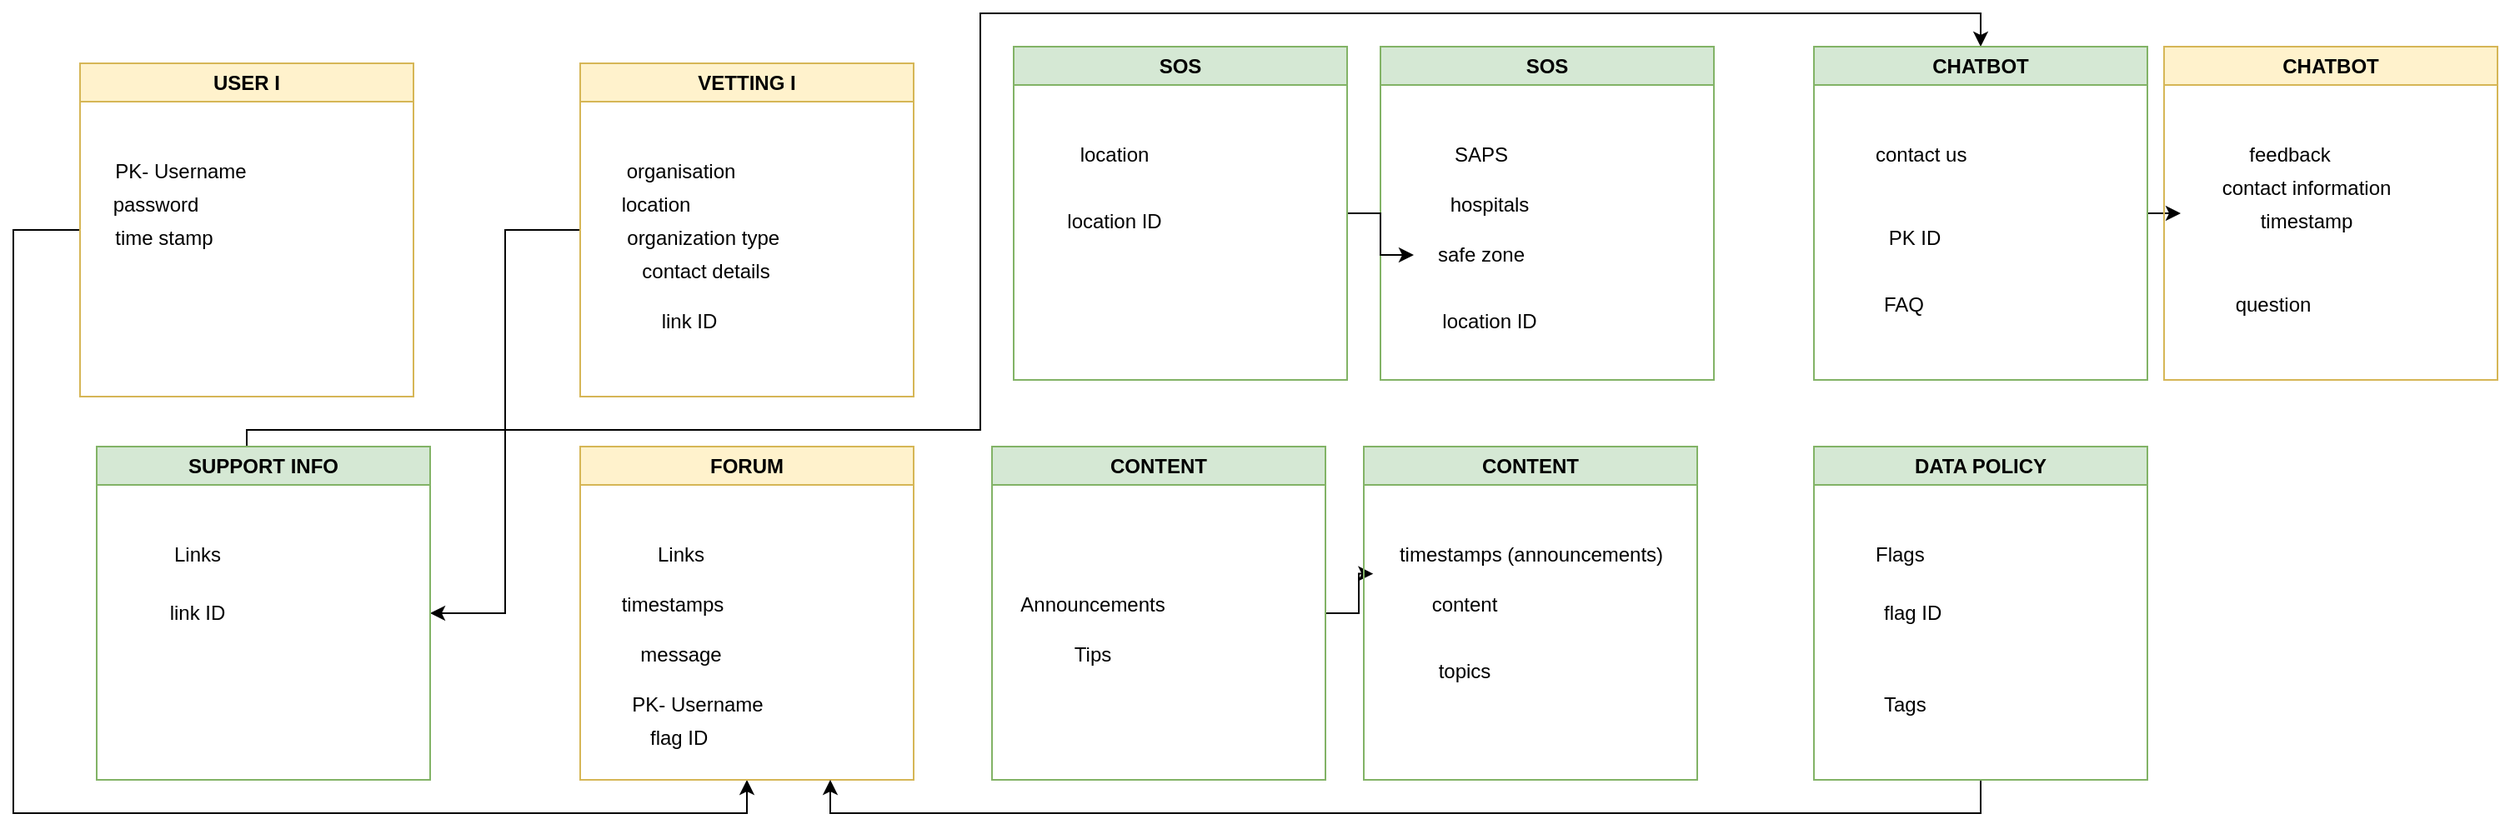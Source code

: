 <mxfile version="20.8.13" type="github">
  <diagram id="C5RBs43oDa-KdzZeNtuy" name="Page-1">
    <mxGraphModel dx="998" dy="508" grid="1" gridSize="10" guides="1" tooltips="1" connect="1" arrows="1" fold="1" page="1" pageScale="1" pageWidth="827" pageHeight="1169" math="0" shadow="0">
      <root>
        <mxCell id="WIyWlLk6GJQsqaUBKTNV-0" />
        <mxCell id="WIyWlLk6GJQsqaUBKTNV-1" parent="WIyWlLk6GJQsqaUBKTNV-0" />
        <mxCell id="6yo70VMg6lP2LdjrL4yp-57" style="edgeStyle=orthogonalEdgeStyle;rounded=0;orthogonalLoop=1;jettySize=auto;html=1;entryX=0.5;entryY=1;entryDx=0;entryDy=0;" parent="WIyWlLk6GJQsqaUBKTNV-1" source="6yo70VMg6lP2LdjrL4yp-1" target="6yo70VMg6lP2LdjrL4yp-25" edge="1">
          <mxGeometry relative="1" as="geometry">
            <Array as="points">
              <mxPoint x="40" y="180" />
              <mxPoint x="40" y="530" />
              <mxPoint x="480" y="530" />
            </Array>
          </mxGeometry>
        </mxCell>
        <mxCell id="6yo70VMg6lP2LdjrL4yp-1" value="USER I" style="swimlane;whiteSpace=wrap;html=1;fillColor=#fff2cc;strokeColor=#d6b656;" parent="WIyWlLk6GJQsqaUBKTNV-1" vertex="1">
          <mxGeometry x="80" y="80" width="200" height="200" as="geometry" />
        </mxCell>
        <mxCell id="6yo70VMg6lP2LdjrL4yp-2" value="PK- Username" style="text;html=1;align=center;verticalAlign=middle;resizable=0;points=[];autosize=1;strokeColor=none;fillColor=none;" parent="6yo70VMg6lP2LdjrL4yp-1" vertex="1">
          <mxGeometry x="10" y="50" width="100" height="30" as="geometry" />
        </mxCell>
        <mxCell id="6yo70VMg6lP2LdjrL4yp-3" value="time stamp" style="text;html=1;align=center;verticalAlign=middle;resizable=0;points=[];autosize=1;strokeColor=none;fillColor=none;" parent="6yo70VMg6lP2LdjrL4yp-1" vertex="1">
          <mxGeometry x="10" y="90" width="80" height="30" as="geometry" />
        </mxCell>
        <mxCell id="6yo70VMg6lP2LdjrL4yp-4" value="password" style="text;html=1;align=center;verticalAlign=middle;resizable=0;points=[];autosize=1;strokeColor=none;fillColor=none;" parent="6yo70VMg6lP2LdjrL4yp-1" vertex="1">
          <mxGeometry x="10" y="70" width="70" height="30" as="geometry" />
        </mxCell>
        <mxCell id="6yo70VMg6lP2LdjrL4yp-72" style="edgeStyle=orthogonalEdgeStyle;rounded=0;orthogonalLoop=1;jettySize=auto;html=1;entryX=1;entryY=0.5;entryDx=0;entryDy=0;" parent="WIyWlLk6GJQsqaUBKTNV-1" source="6yo70VMg6lP2LdjrL4yp-5" target="6yo70VMg6lP2LdjrL4yp-20" edge="1">
          <mxGeometry relative="1" as="geometry" />
        </mxCell>
        <mxCell id="6yo70VMg6lP2LdjrL4yp-5" value="VETTING I" style="swimlane;whiteSpace=wrap;html=1;fillColor=#fff2cc;strokeColor=#d6b656;" parent="WIyWlLk6GJQsqaUBKTNV-1" vertex="1">
          <mxGeometry x="380" y="80" width="200" height="200" as="geometry" />
        </mxCell>
        <mxCell id="6yo70VMg6lP2LdjrL4yp-6" value="organisation" style="text;html=1;align=center;verticalAlign=middle;resizable=0;points=[];autosize=1;strokeColor=none;fillColor=none;" parent="6yo70VMg6lP2LdjrL4yp-5" vertex="1">
          <mxGeometry x="15" y="50" width="90" height="30" as="geometry" />
        </mxCell>
        <mxCell id="6yo70VMg6lP2LdjrL4yp-7" value="organization type&amp;nbsp;" style="text;html=1;align=center;verticalAlign=middle;resizable=0;points=[];autosize=1;strokeColor=none;fillColor=none;" parent="6yo70VMg6lP2LdjrL4yp-5" vertex="1">
          <mxGeometry x="15" y="90" width="120" height="30" as="geometry" />
        </mxCell>
        <mxCell id="6yo70VMg6lP2LdjrL4yp-8" value="location" style="text;html=1;align=center;verticalAlign=middle;resizable=0;points=[];autosize=1;strokeColor=none;fillColor=none;" parent="6yo70VMg6lP2LdjrL4yp-5" vertex="1">
          <mxGeometry x="15" y="70" width="60" height="30" as="geometry" />
        </mxCell>
        <mxCell id="6yo70VMg6lP2LdjrL4yp-9" value="contact details" style="text;html=1;align=center;verticalAlign=middle;resizable=0;points=[];autosize=1;strokeColor=none;fillColor=none;" parent="6yo70VMg6lP2LdjrL4yp-5" vertex="1">
          <mxGeometry x="25" y="110" width="100" height="30" as="geometry" />
        </mxCell>
        <mxCell id="6yo70VMg6lP2LdjrL4yp-58" value="link ID" style="text;html=1;align=center;verticalAlign=middle;resizable=0;points=[];autosize=1;strokeColor=none;fillColor=none;" parent="6yo70VMg6lP2LdjrL4yp-5" vertex="1">
          <mxGeometry x="35" y="140" width="60" height="30" as="geometry" />
        </mxCell>
        <mxCell id="6yo70VMg6lP2LdjrL4yp-10" value="SOS" style="swimlane;whiteSpace=wrap;html=1;fillColor=#d5e8d4;strokeColor=#82b366;" parent="WIyWlLk6GJQsqaUBKTNV-1" vertex="1">
          <mxGeometry x="860" y="70" width="200" height="200" as="geometry" />
        </mxCell>
        <mxCell id="6yo70VMg6lP2LdjrL4yp-11" value="SAPS" style="text;html=1;align=center;verticalAlign=middle;resizable=0;points=[];autosize=1;strokeColor=none;fillColor=none;" parent="6yo70VMg6lP2LdjrL4yp-10" vertex="1">
          <mxGeometry x="30" y="50" width="60" height="30" as="geometry" />
        </mxCell>
        <mxCell id="6yo70VMg6lP2LdjrL4yp-13" value="hospitals" style="text;html=1;align=center;verticalAlign=middle;resizable=0;points=[];autosize=1;strokeColor=none;fillColor=none;" parent="6yo70VMg6lP2LdjrL4yp-10" vertex="1">
          <mxGeometry x="30" y="80" width="70" height="30" as="geometry" />
        </mxCell>
        <mxCell id="6yo70VMg6lP2LdjrL4yp-14" value="safe zone" style="text;html=1;align=center;verticalAlign=middle;resizable=0;points=[];autosize=1;strokeColor=none;fillColor=none;" parent="6yo70VMg6lP2LdjrL4yp-10" vertex="1">
          <mxGeometry x="20" y="110" width="80" height="30" as="geometry" />
        </mxCell>
        <mxCell id="6yo70VMg6lP2LdjrL4yp-62" value="location ID" style="text;html=1;align=center;verticalAlign=middle;resizable=0;points=[];autosize=1;strokeColor=none;fillColor=none;" parent="6yo70VMg6lP2LdjrL4yp-10" vertex="1">
          <mxGeometry x="25" y="150" width="80" height="30" as="geometry" />
        </mxCell>
        <mxCell id="6yo70VMg6lP2LdjrL4yp-63" value="" style="edgeStyle=orthogonalEdgeStyle;rounded=0;orthogonalLoop=1;jettySize=auto;html=1;" parent="WIyWlLk6GJQsqaUBKTNV-1" source="6yo70VMg6lP2LdjrL4yp-15" target="6yo70VMg6lP2LdjrL4yp-14" edge="1">
          <mxGeometry relative="1" as="geometry" />
        </mxCell>
        <mxCell id="6yo70VMg6lP2LdjrL4yp-15" value="SOS" style="swimlane;whiteSpace=wrap;html=1;fillColor=#d5e8d4;strokeColor=#82b366;" parent="WIyWlLk6GJQsqaUBKTNV-1" vertex="1">
          <mxGeometry x="640" y="70" width="200" height="200" as="geometry" />
        </mxCell>
        <mxCell id="6yo70VMg6lP2LdjrL4yp-16" value="location" style="text;html=1;align=center;verticalAlign=middle;resizable=0;points=[];autosize=1;strokeColor=none;fillColor=none;" parent="6yo70VMg6lP2LdjrL4yp-15" vertex="1">
          <mxGeometry x="30" y="50" width="60" height="30" as="geometry" />
        </mxCell>
        <mxCell id="6yo70VMg6lP2LdjrL4yp-61" value="location ID" style="text;html=1;align=center;verticalAlign=middle;resizable=0;points=[];autosize=1;strokeColor=none;fillColor=none;" parent="6yo70VMg6lP2LdjrL4yp-15" vertex="1">
          <mxGeometry x="20" y="90" width="80" height="30" as="geometry" />
        </mxCell>
        <mxCell id="6yo70VMg6lP2LdjrL4yp-55" style="edgeStyle=orthogonalEdgeStyle;rounded=0;orthogonalLoop=1;jettySize=auto;html=1;entryX=0.5;entryY=0;entryDx=0;entryDy=0;" parent="WIyWlLk6GJQsqaUBKTNV-1" source="6yo70VMg6lP2LdjrL4yp-20" target="6yo70VMg6lP2LdjrL4yp-37" edge="1">
          <mxGeometry relative="1" as="geometry">
            <Array as="points">
              <mxPoint x="180" y="300" />
              <mxPoint x="620" y="300" />
              <mxPoint x="620" y="50" />
              <mxPoint x="1220" y="50" />
            </Array>
          </mxGeometry>
        </mxCell>
        <mxCell id="6yo70VMg6lP2LdjrL4yp-20" value="SUPPORT INFO" style="swimlane;whiteSpace=wrap;html=1;fillColor=#d5e8d4;strokeColor=#82b366;" parent="WIyWlLk6GJQsqaUBKTNV-1" vertex="1">
          <mxGeometry x="90" y="310" width="200" height="200" as="geometry" />
        </mxCell>
        <mxCell id="6yo70VMg6lP2LdjrL4yp-21" value="Links" style="text;html=1;align=center;verticalAlign=middle;resizable=0;points=[];autosize=1;strokeColor=none;fillColor=none;" parent="6yo70VMg6lP2LdjrL4yp-20" vertex="1">
          <mxGeometry x="35" y="50" width="50" height="30" as="geometry" />
        </mxCell>
        <mxCell id="6yo70VMg6lP2LdjrL4yp-53" value="link ID" style="text;html=1;align=center;verticalAlign=middle;resizable=0;points=[];autosize=1;strokeColor=none;fillColor=none;" parent="6yo70VMg6lP2LdjrL4yp-20" vertex="1">
          <mxGeometry x="30" y="85" width="60" height="30" as="geometry" />
        </mxCell>
        <mxCell id="6yo70VMg6lP2LdjrL4yp-25" value="FORUM" style="swimlane;whiteSpace=wrap;html=1;fillColor=#fff2cc;strokeColor=#d6b656;" parent="WIyWlLk6GJQsqaUBKTNV-1" vertex="1">
          <mxGeometry x="380" y="310" width="200" height="200" as="geometry" />
        </mxCell>
        <mxCell id="6yo70VMg6lP2LdjrL4yp-26" value="Links" style="text;html=1;align=center;verticalAlign=middle;resizable=0;points=[];autosize=1;strokeColor=none;fillColor=none;" parent="6yo70VMg6lP2LdjrL4yp-25" vertex="1">
          <mxGeometry x="35" y="50" width="50" height="30" as="geometry" />
        </mxCell>
        <mxCell id="6yo70VMg6lP2LdjrL4yp-27" value="timestamps" style="text;html=1;align=center;verticalAlign=middle;resizable=0;points=[];autosize=1;strokeColor=none;fillColor=none;" parent="6yo70VMg6lP2LdjrL4yp-25" vertex="1">
          <mxGeometry x="15" y="80" width="80" height="30" as="geometry" />
        </mxCell>
        <mxCell id="6yo70VMg6lP2LdjrL4yp-28" value="message" style="text;html=1;align=center;verticalAlign=middle;resizable=0;points=[];autosize=1;strokeColor=none;fillColor=none;" parent="6yo70VMg6lP2LdjrL4yp-25" vertex="1">
          <mxGeometry x="25" y="110" width="70" height="30" as="geometry" />
        </mxCell>
        <mxCell id="6yo70VMg6lP2LdjrL4yp-56" value="PK- Username" style="text;html=1;align=center;verticalAlign=middle;resizable=0;points=[];autosize=1;strokeColor=none;fillColor=none;" parent="6yo70VMg6lP2LdjrL4yp-25" vertex="1">
          <mxGeometry x="20" y="140" width="100" height="30" as="geometry" />
        </mxCell>
        <mxCell id="6yo70VMg6lP2LdjrL4yp-68" value="flag ID" style="text;html=1;align=left;verticalAlign=middle;resizable=0;points=[];autosize=1;strokeColor=none;fillColor=none;" parent="6yo70VMg6lP2LdjrL4yp-25" vertex="1">
          <mxGeometry x="40" y="160" width="60" height="30" as="geometry" />
        </mxCell>
        <mxCell id="6yo70VMg6lP2LdjrL4yp-64" style="edgeStyle=orthogonalEdgeStyle;rounded=0;orthogonalLoop=1;jettySize=auto;html=1;entryX=-0.024;entryY=0.878;entryDx=0;entryDy=0;entryPerimeter=0;" parent="WIyWlLk6GJQsqaUBKTNV-1" source="6yo70VMg6lP2LdjrL4yp-29" target="6yo70VMg6lP2LdjrL4yp-34" edge="1">
          <mxGeometry relative="1" as="geometry" />
        </mxCell>
        <mxCell id="6yo70VMg6lP2LdjrL4yp-29" value="CONTENT" style="swimlane;whiteSpace=wrap;html=1;fillColor=#d5e8d4;strokeColor=#82b366;" parent="WIyWlLk6GJQsqaUBKTNV-1" vertex="1">
          <mxGeometry x="627" y="310" width="200" height="200" as="geometry" />
        </mxCell>
        <mxCell id="6yo70VMg6lP2LdjrL4yp-31" value="Announcements" style="text;html=1;align=center;verticalAlign=middle;resizable=0;points=[];autosize=1;strokeColor=none;fillColor=none;" parent="6yo70VMg6lP2LdjrL4yp-29" vertex="1">
          <mxGeometry x="5" y="80" width="110" height="30" as="geometry" />
        </mxCell>
        <mxCell id="6yo70VMg6lP2LdjrL4yp-32" value="Tips" style="text;html=1;align=center;verticalAlign=middle;resizable=0;points=[];autosize=1;strokeColor=none;fillColor=none;" parent="6yo70VMg6lP2LdjrL4yp-29" vertex="1">
          <mxGeometry x="35" y="110" width="50" height="30" as="geometry" />
        </mxCell>
        <mxCell id="6yo70VMg6lP2LdjrL4yp-33" value="CONTENT" style="swimlane;whiteSpace=wrap;html=1;fillColor=#d5e8d4;strokeColor=#82b366;" parent="WIyWlLk6GJQsqaUBKTNV-1" vertex="1">
          <mxGeometry x="850" y="310" width="200" height="200" as="geometry" />
        </mxCell>
        <mxCell id="6yo70VMg6lP2LdjrL4yp-34" value="timestamps (announcements)" style="text;html=1;align=center;verticalAlign=middle;resizable=0;points=[];autosize=1;strokeColor=none;fillColor=none;" parent="6yo70VMg6lP2LdjrL4yp-33" vertex="1">
          <mxGeometry x="10" y="50" width="180" height="30" as="geometry" />
        </mxCell>
        <mxCell id="6yo70VMg6lP2LdjrL4yp-35" value="content" style="text;html=1;align=center;verticalAlign=middle;resizable=0;points=[];autosize=1;strokeColor=none;fillColor=none;" parent="6yo70VMg6lP2LdjrL4yp-33" vertex="1">
          <mxGeometry x="30" y="80" width="60" height="30" as="geometry" />
        </mxCell>
        <mxCell id="6yo70VMg6lP2LdjrL4yp-65" value="topics" style="text;html=1;align=center;verticalAlign=middle;resizable=0;points=[];autosize=1;strokeColor=none;fillColor=none;" parent="6yo70VMg6lP2LdjrL4yp-33" vertex="1">
          <mxGeometry x="35" y="120" width="50" height="30" as="geometry" />
        </mxCell>
        <mxCell id="6yo70VMg6lP2LdjrL4yp-70" style="edgeStyle=orthogonalEdgeStyle;rounded=0;orthogonalLoop=1;jettySize=auto;html=1;" parent="WIyWlLk6GJQsqaUBKTNV-1" source="6yo70VMg6lP2LdjrL4yp-37" edge="1">
          <mxGeometry relative="1" as="geometry">
            <mxPoint x="1340" y="170" as="targetPoint" />
          </mxGeometry>
        </mxCell>
        <mxCell id="6yo70VMg6lP2LdjrL4yp-37" value="CHATBOT" style="swimlane;whiteSpace=wrap;html=1;fillColor=#d5e8d4;strokeColor=#82b366;align=center;" parent="WIyWlLk6GJQsqaUBKTNV-1" vertex="1">
          <mxGeometry x="1120" y="70" width="200" height="200" as="geometry" />
        </mxCell>
        <mxCell id="6yo70VMg6lP2LdjrL4yp-41" value="contact us" style="text;html=1;align=left;verticalAlign=middle;resizable=0;points=[];autosize=1;strokeColor=none;fillColor=none;" parent="6yo70VMg6lP2LdjrL4yp-37" vertex="1">
          <mxGeometry x="35" y="50" width="80" height="30" as="geometry" />
        </mxCell>
        <mxCell id="6yo70VMg6lP2LdjrL4yp-30" value="FAQ" style="text;html=1;align=left;verticalAlign=middle;resizable=0;points=[];autosize=1;strokeColor=none;fillColor=none;" parent="6yo70VMg6lP2LdjrL4yp-37" vertex="1">
          <mxGeometry x="40" y="140" width="50" height="30" as="geometry" />
        </mxCell>
        <mxCell id="6yo70VMg6lP2LdjrL4yp-54" value="PK ID" style="text;html=1;align=center;verticalAlign=middle;resizable=0;points=[];autosize=1;strokeColor=none;fillColor=none;" parent="6yo70VMg6lP2LdjrL4yp-37" vertex="1">
          <mxGeometry x="35" y="100" width="50" height="30" as="geometry" />
        </mxCell>
        <mxCell id="6yo70VMg6lP2LdjrL4yp-42" value="CHATBOT" style="swimlane;whiteSpace=wrap;html=1;fillColor=#fff2cc;strokeColor=#d6b656;" parent="WIyWlLk6GJQsqaUBKTNV-1" vertex="1">
          <mxGeometry x="1330" y="70" width="200" height="200" as="geometry" />
        </mxCell>
        <mxCell id="6yo70VMg6lP2LdjrL4yp-43" value="feedback" style="text;html=1;align=center;verticalAlign=middle;resizable=0;points=[];autosize=1;strokeColor=none;fillColor=none;" parent="6yo70VMg6lP2LdjrL4yp-42" vertex="1">
          <mxGeometry x="40" y="50" width="70" height="30" as="geometry" />
        </mxCell>
        <mxCell id="6yo70VMg6lP2LdjrL4yp-44" value="question" style="text;html=1;align=center;verticalAlign=middle;resizable=0;points=[];autosize=1;strokeColor=none;fillColor=none;" parent="6yo70VMg6lP2LdjrL4yp-42" vertex="1">
          <mxGeometry x="30" y="140" width="70" height="30" as="geometry" />
        </mxCell>
        <mxCell id="6yo70VMg6lP2LdjrL4yp-45" value="contact information" style="text;html=1;align=center;verticalAlign=middle;resizable=0;points=[];autosize=1;strokeColor=none;fillColor=none;" parent="6yo70VMg6lP2LdjrL4yp-42" vertex="1">
          <mxGeometry x="25" y="70" width="120" height="30" as="geometry" />
        </mxCell>
        <mxCell id="6yo70VMg6lP2LdjrL4yp-49" value="timestamp" style="text;html=1;align=center;verticalAlign=middle;resizable=0;points=[];autosize=1;strokeColor=none;fillColor=none;" parent="6yo70VMg6lP2LdjrL4yp-42" vertex="1">
          <mxGeometry x="45" y="90" width="80" height="30" as="geometry" />
        </mxCell>
        <mxCell id="6yo70VMg6lP2LdjrL4yp-69" style="edgeStyle=orthogonalEdgeStyle;rounded=0;orthogonalLoop=1;jettySize=auto;html=1;entryX=0.75;entryY=1;entryDx=0;entryDy=0;" parent="WIyWlLk6GJQsqaUBKTNV-1" source="6yo70VMg6lP2LdjrL4yp-50" target="6yo70VMg6lP2LdjrL4yp-25" edge="1">
          <mxGeometry relative="1" as="geometry">
            <Array as="points">
              <mxPoint x="1220" y="530" />
              <mxPoint x="530" y="530" />
            </Array>
          </mxGeometry>
        </mxCell>
        <mxCell id="6yo70VMg6lP2LdjrL4yp-50" value="DATA POLICY" style="swimlane;whiteSpace=wrap;html=1;fillColor=#d5e8d4;strokeColor=#82b366;align=center;" parent="WIyWlLk6GJQsqaUBKTNV-1" vertex="1">
          <mxGeometry x="1120" y="310" width="200" height="200" as="geometry" />
        </mxCell>
        <mxCell id="6yo70VMg6lP2LdjrL4yp-51" value="Flags" style="text;html=1;align=left;verticalAlign=middle;resizable=0;points=[];autosize=1;strokeColor=none;fillColor=none;" parent="6yo70VMg6lP2LdjrL4yp-50" vertex="1">
          <mxGeometry x="35" y="50" width="50" height="30" as="geometry" />
        </mxCell>
        <mxCell id="6yo70VMg6lP2LdjrL4yp-52" value="Tags" style="text;html=1;align=left;verticalAlign=middle;resizable=0;points=[];autosize=1;strokeColor=none;fillColor=none;" parent="6yo70VMg6lP2LdjrL4yp-50" vertex="1">
          <mxGeometry x="40" y="140" width="50" height="30" as="geometry" />
        </mxCell>
        <mxCell id="6yo70VMg6lP2LdjrL4yp-67" value="flag ID" style="text;html=1;align=left;verticalAlign=middle;resizable=0;points=[];autosize=1;strokeColor=none;fillColor=none;" parent="6yo70VMg6lP2LdjrL4yp-50" vertex="1">
          <mxGeometry x="40" y="85" width="60" height="30" as="geometry" />
        </mxCell>
      </root>
    </mxGraphModel>
  </diagram>
</mxfile>
